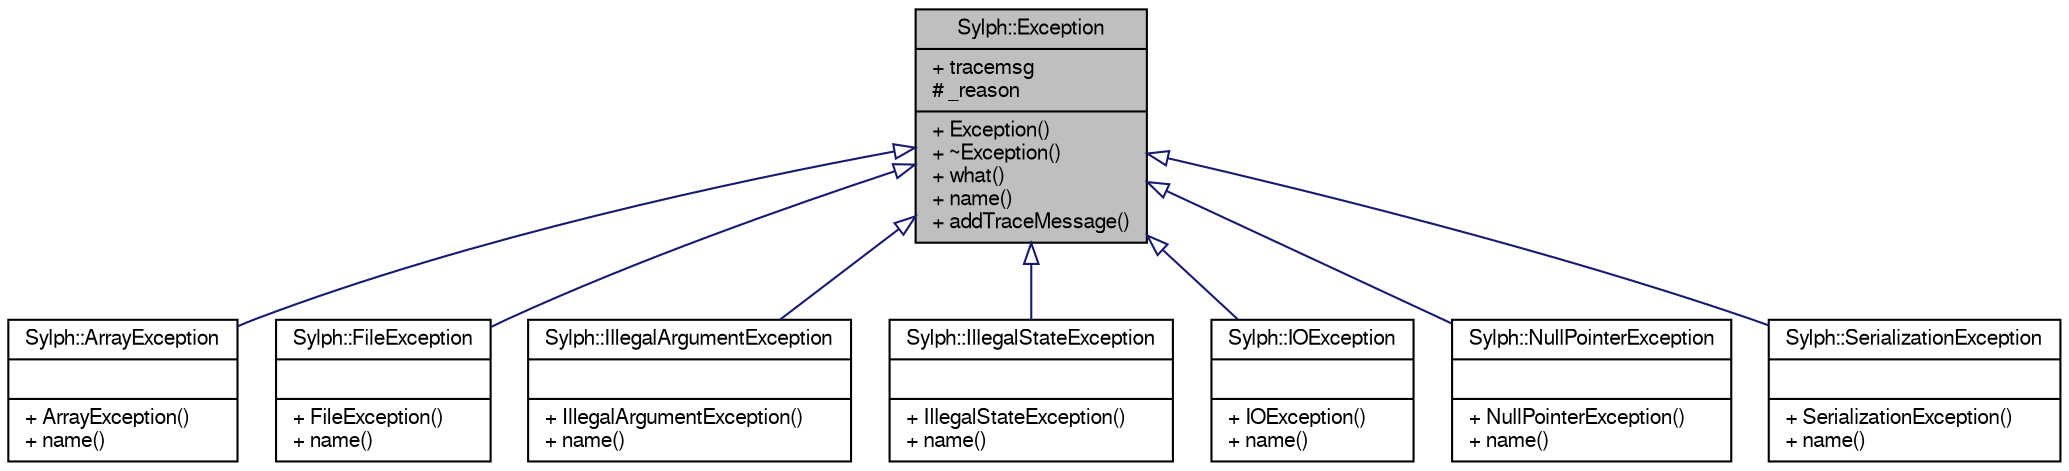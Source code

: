 digraph G
{
  edge [fontname="FreeSans",fontsize="10",labelfontname="FreeSans",labelfontsize="10"];
  node [fontname="FreeSans",fontsize="10",shape=record];
  Node1 [label="{Sylph::Exception\n|+ tracemsg\l# _reason\l|+ Exception()\l+ ~Exception()\l+ what()\l+ name()\l+ addTraceMessage()\l}",height=0.2,width=0.4,color="black", fillcolor="grey75", style="filled" fontcolor="black"];
  Node1 -> Node2 [dir=back,color="midnightblue",fontsize="10",style="solid",arrowtail="empty",fontname="FreeSans"];
  Node2 [label="{Sylph::ArrayException\n||+ ArrayException()\l+ name()\l}",height=0.2,width=0.4,color="black", fillcolor="white", style="filled",URL="$class_sylph_1_1_array_exception.html",tooltip="A generic Exception when an error occurs with an Array."];
  Node1 -> Node3 [dir=back,color="midnightblue",fontsize="10",style="solid",arrowtail="empty",fontname="FreeSans"];
  Node3 [label="{Sylph::FileException\n||+ FileException()\l+ name()\l}",height=0.2,width=0.4,color="black", fillcolor="white", style="filled",URL="$class_sylph_1_1_file_exception.html",tooltip="A genreric Exception which gets thrown whenever something goes wrong in the File..."];
  Node1 -> Node4 [dir=back,color="midnightblue",fontsize="10",style="solid",arrowtail="empty",fontname="FreeSans"];
  Node4 [label="{Sylph::IllegalArgumentException\n||+ IllegalArgumentException()\l+ name()\l}",height=0.2,width=0.4,color="black", fillcolor="white", style="filled",URL="$class_sylph_1_1_illegal_argument_exception.html",tooltip="Generic exception to flag an argument with an illegal state was passed to an function..."];
  Node1 -> Node5 [dir=back,color="midnightblue",fontsize="10",style="solid",arrowtail="empty",fontname="FreeSans"];
  Node5 [label="{Sylph::IllegalStateException\n||+ IllegalStateException()\l+ name()\l}",height=0.2,width=0.4,color="black", fillcolor="white", style="filled",URL="$class_sylph_1_1_illegal_state_exception.html",tooltip="Generic exception to flag that a method is not supported in the current state of..."];
  Node1 -> Node6 [dir=back,color="midnightblue",fontsize="10",style="solid",arrowtail="empty",fontname="FreeSans"];
  Node6 [label="{Sylph::IOException\n||+ IOException()\l+ name()\l}",height=0.2,width=0.4,color="black", fillcolor="white", style="filled",URL="$class_sylph_1_1_i_o_exception.html",tooltip="This is a generic exception for I/O errors."];
  Node1 -> Node7 [dir=back,color="midnightblue",fontsize="10",style="solid",arrowtail="empty",fontname="FreeSans"];
  Node7 [label="{Sylph::NullPointerException\n||+ NullPointerException()\l+ name()\l}",height=0.2,width=0.4,color="black", fillcolor="white", style="filled",URL="$class_sylph_1_1_null_pointer_exception.html",tooltip="This Exception gets thrown when a pointer to NULL is passed to a function or method..."];
  Node1 -> Node8 [dir=back,color="midnightblue",fontsize="10",style="solid",arrowtail="empty",fontname="FreeSans"];
  Node8 [label="{Sylph::SerializationException\n||+ SerializationException()\l+ name()\l}",height=0.2,width=0.4,color="black", fillcolor="white", style="filled",URL="$class_sylph_1_1_serialization_exception.html",tooltip="This Exception gets thrown if there is a problem with serializing or deserializing..."];
}

